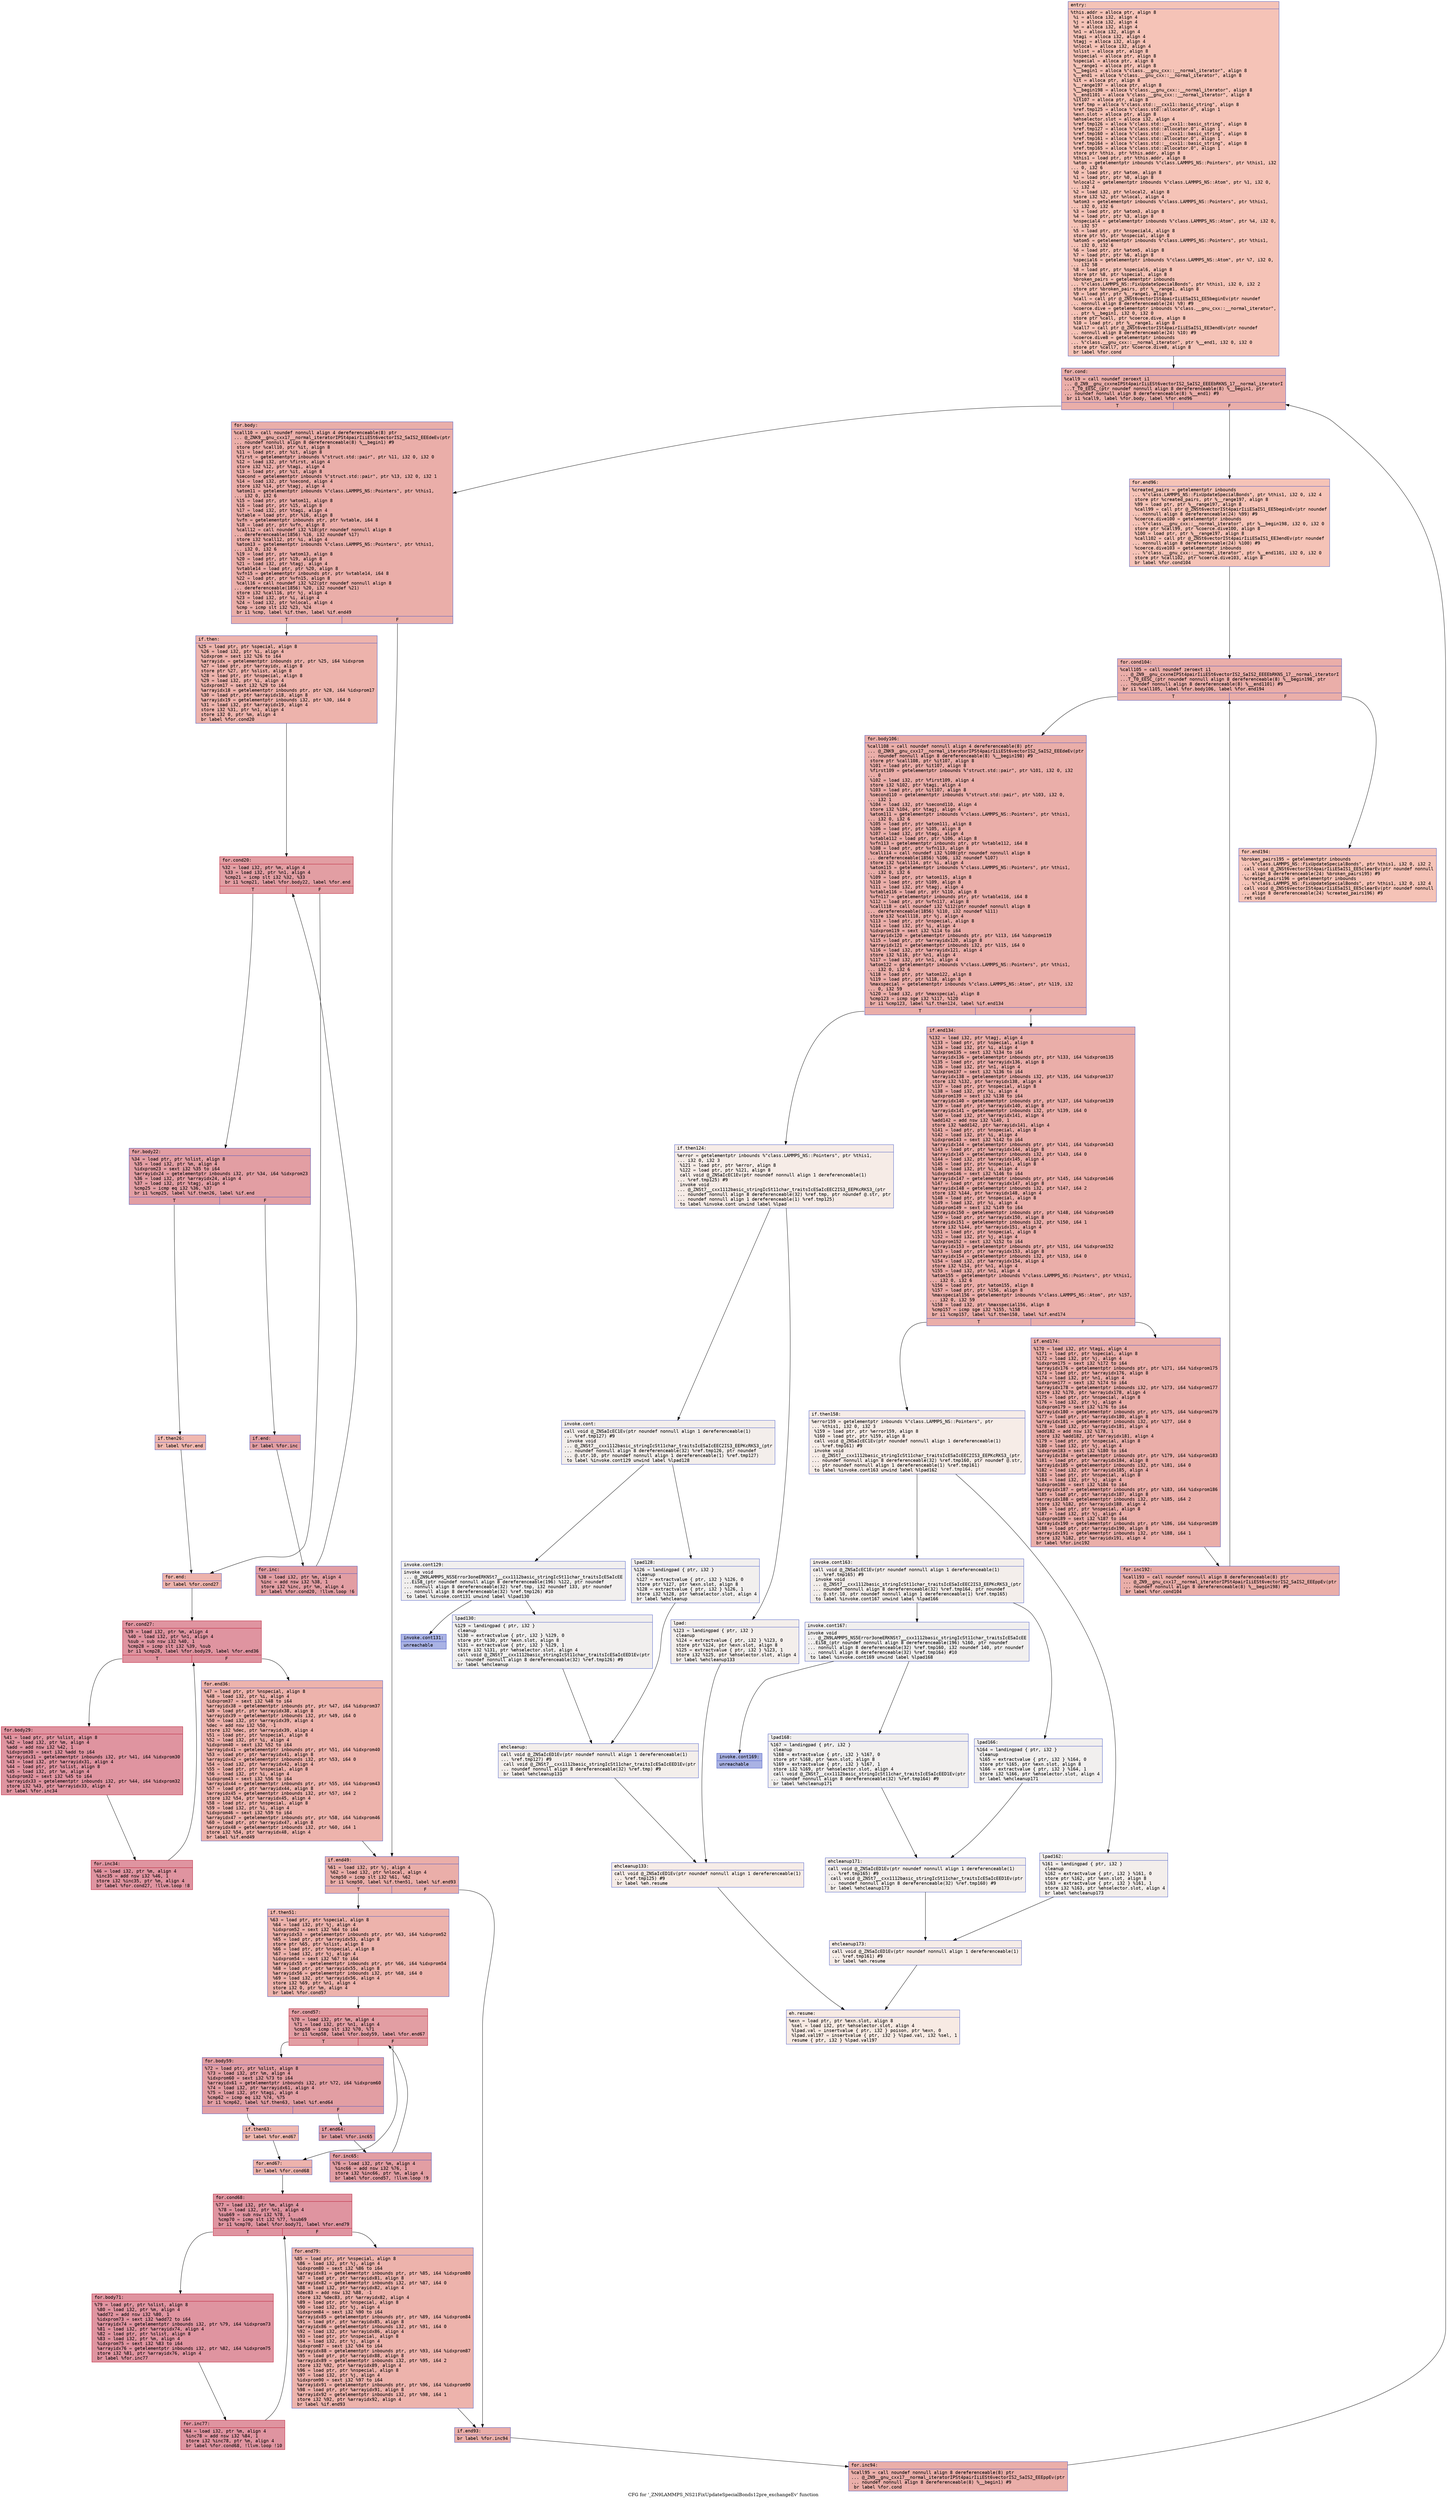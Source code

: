 digraph "CFG for '_ZN9LAMMPS_NS21FixUpdateSpecialBonds12pre_exchangeEv' function" {
	label="CFG for '_ZN9LAMMPS_NS21FixUpdateSpecialBonds12pre_exchangeEv' function";

	Node0x55c954ea6db0 [shape=record,color="#3d50c3ff", style=filled, fillcolor="#e8765c70" fontname="Courier",label="{entry:\l|  %this.addr = alloca ptr, align 8\l  %i = alloca i32, align 4\l  %j = alloca i32, align 4\l  %m = alloca i32, align 4\l  %n1 = alloca i32, align 4\l  %tagi = alloca i32, align 4\l  %tagj = alloca i32, align 4\l  %nlocal = alloca i32, align 4\l  %slist = alloca ptr, align 8\l  %nspecial = alloca ptr, align 8\l  %special = alloca ptr, align 8\l  %__range1 = alloca ptr, align 8\l  %__begin1 = alloca %\"class.__gnu_cxx::__normal_iterator\", align 8\l  %__end1 = alloca %\"class.__gnu_cxx::__normal_iterator\", align 8\l  %it = alloca ptr, align 8\l  %__range197 = alloca ptr, align 8\l  %__begin198 = alloca %\"class.__gnu_cxx::__normal_iterator\", align 8\l  %__end1101 = alloca %\"class.__gnu_cxx::__normal_iterator\", align 8\l  %it107 = alloca ptr, align 8\l  %ref.tmp = alloca %\"class.std::__cxx11::basic_string\", align 8\l  %ref.tmp125 = alloca %\"class.std::allocator.0\", align 1\l  %exn.slot = alloca ptr, align 8\l  %ehselector.slot = alloca i32, align 4\l  %ref.tmp126 = alloca %\"class.std::__cxx11::basic_string\", align 8\l  %ref.tmp127 = alloca %\"class.std::allocator.0\", align 1\l  %ref.tmp160 = alloca %\"class.std::__cxx11::basic_string\", align 8\l  %ref.tmp161 = alloca %\"class.std::allocator.0\", align 1\l  %ref.tmp164 = alloca %\"class.std::__cxx11::basic_string\", align 8\l  %ref.tmp165 = alloca %\"class.std::allocator.0\", align 1\l  store ptr %this, ptr %this.addr, align 8\l  %this1 = load ptr, ptr %this.addr, align 8\l  %atom = getelementptr inbounds %\"class.LAMMPS_NS::Pointers\", ptr %this1, i32\l... 0, i32 6\l  %0 = load ptr, ptr %atom, align 8\l  %1 = load ptr, ptr %0, align 8\l  %nlocal2 = getelementptr inbounds %\"class.LAMMPS_NS::Atom\", ptr %1, i32 0,\l... i32 4\l  %2 = load i32, ptr %nlocal2, align 8\l  store i32 %2, ptr %nlocal, align 4\l  %atom3 = getelementptr inbounds %\"class.LAMMPS_NS::Pointers\", ptr %this1,\l... i32 0, i32 6\l  %3 = load ptr, ptr %atom3, align 8\l  %4 = load ptr, ptr %3, align 8\l  %nspecial4 = getelementptr inbounds %\"class.LAMMPS_NS::Atom\", ptr %4, i32 0,\l... i32 57\l  %5 = load ptr, ptr %nspecial4, align 8\l  store ptr %5, ptr %nspecial, align 8\l  %atom5 = getelementptr inbounds %\"class.LAMMPS_NS::Pointers\", ptr %this1,\l... i32 0, i32 6\l  %6 = load ptr, ptr %atom5, align 8\l  %7 = load ptr, ptr %6, align 8\l  %special6 = getelementptr inbounds %\"class.LAMMPS_NS::Atom\", ptr %7, i32 0,\l... i32 58\l  %8 = load ptr, ptr %special6, align 8\l  store ptr %8, ptr %special, align 8\l  %broken_pairs = getelementptr inbounds\l... %\"class.LAMMPS_NS::FixUpdateSpecialBonds\", ptr %this1, i32 0, i32 2\l  store ptr %broken_pairs, ptr %__range1, align 8\l  %9 = load ptr, ptr %__range1, align 8\l  %call = call ptr @_ZNSt6vectorISt4pairIiiESaIS1_EE5beginEv(ptr noundef\l... nonnull align 8 dereferenceable(24) %9) #9\l  %coerce.dive = getelementptr inbounds %\"class.__gnu_cxx::__normal_iterator\",\l... ptr %__begin1, i32 0, i32 0\l  store ptr %call, ptr %coerce.dive, align 8\l  %10 = load ptr, ptr %__range1, align 8\l  %call7 = call ptr @_ZNSt6vectorISt4pairIiiESaIS1_EE3endEv(ptr noundef\l... nonnull align 8 dereferenceable(24) %10) #9\l  %coerce.dive8 = getelementptr inbounds\l... %\"class.__gnu_cxx::__normal_iterator\", ptr %__end1, i32 0, i32 0\l  store ptr %call7, ptr %coerce.dive8, align 8\l  br label %for.cond\l}"];
	Node0x55c954ea6db0 -> Node0x55c954ebfae0[tooltip="entry -> for.cond\nProbability 100.00%" ];
	Node0x55c954ebfae0 [shape=record,color="#3d50c3ff", style=filled, fillcolor="#d0473d70" fontname="Courier",label="{for.cond:\l|  %call9 = call noundef zeroext i1\l... @_ZN9__gnu_cxxneIPSt4pairIiiESt6vectorIS2_SaIS2_EEEEbRKNS_17__normal_iteratorI\l...T_T0_EESC_(ptr noundef nonnull align 8 dereferenceable(8) %__begin1, ptr\l... noundef nonnull align 8 dereferenceable(8) %__end1) #9\l  br i1 %call9, label %for.body, label %for.end96\l|{<s0>T|<s1>F}}"];
	Node0x55c954ebfae0:s0 -> Node0x55c954ebfdc0[tooltip="for.cond -> for.body\nProbability 96.88%" ];
	Node0x55c954ebfae0:s1 -> Node0x55c954ebfe40[tooltip="for.cond -> for.end96\nProbability 3.12%" ];
	Node0x55c954ebfdc0 [shape=record,color="#3d50c3ff", style=filled, fillcolor="#d0473d70" fontname="Courier",label="{for.body:\l|  %call10 = call noundef nonnull align 4 dereferenceable(8) ptr\l... @_ZNK9__gnu_cxx17__normal_iteratorIPSt4pairIiiESt6vectorIS2_SaIS2_EEEdeEv(ptr\l... noundef nonnull align 8 dereferenceable(8) %__begin1) #9\l  store ptr %call10, ptr %it, align 8\l  %11 = load ptr, ptr %it, align 8\l  %first = getelementptr inbounds %\"struct.std::pair\", ptr %11, i32 0, i32 0\l  %12 = load i32, ptr %first, align 4\l  store i32 %12, ptr %tagi, align 4\l  %13 = load ptr, ptr %it, align 8\l  %second = getelementptr inbounds %\"struct.std::pair\", ptr %13, i32 0, i32 1\l  %14 = load i32, ptr %second, align 4\l  store i32 %14, ptr %tagj, align 4\l  %atom11 = getelementptr inbounds %\"class.LAMMPS_NS::Pointers\", ptr %this1,\l... i32 0, i32 6\l  %15 = load ptr, ptr %atom11, align 8\l  %16 = load ptr, ptr %15, align 8\l  %17 = load i32, ptr %tagi, align 4\l  %vtable = load ptr, ptr %16, align 8\l  %vfn = getelementptr inbounds ptr, ptr %vtable, i64 8\l  %18 = load ptr, ptr %vfn, align 8\l  %call12 = call noundef i32 %18(ptr noundef nonnull align 8\l... dereferenceable(1856) %16, i32 noundef %17)\l  store i32 %call12, ptr %i, align 4\l  %atom13 = getelementptr inbounds %\"class.LAMMPS_NS::Pointers\", ptr %this1,\l... i32 0, i32 6\l  %19 = load ptr, ptr %atom13, align 8\l  %20 = load ptr, ptr %19, align 8\l  %21 = load i32, ptr %tagj, align 4\l  %vtable14 = load ptr, ptr %20, align 8\l  %vfn15 = getelementptr inbounds ptr, ptr %vtable14, i64 8\l  %22 = load ptr, ptr %vfn15, align 8\l  %call16 = call noundef i32 %22(ptr noundef nonnull align 8\l... dereferenceable(1856) %20, i32 noundef %21)\l  store i32 %call16, ptr %j, align 4\l  %23 = load i32, ptr %i, align 4\l  %24 = load i32, ptr %nlocal, align 4\l  %cmp = icmp slt i32 %23, %24\l  br i1 %cmp, label %if.then, label %if.end49\l|{<s0>T|<s1>F}}"];
	Node0x55c954ebfdc0:s0 -> Node0x55c954ec1c20[tooltip="for.body -> if.then\nProbability 50.00%" ];
	Node0x55c954ebfdc0:s1 -> Node0x55c954ec1cf0[tooltip="for.body -> if.end49\nProbability 50.00%" ];
	Node0x55c954ec1c20 [shape=record,color="#3d50c3ff", style=filled, fillcolor="#d6524470" fontname="Courier",label="{if.then:\l|  %25 = load ptr, ptr %special, align 8\l  %26 = load i32, ptr %i, align 4\l  %idxprom = sext i32 %26 to i64\l  %arrayidx = getelementptr inbounds ptr, ptr %25, i64 %idxprom\l  %27 = load ptr, ptr %arrayidx, align 8\l  store ptr %27, ptr %slist, align 8\l  %28 = load ptr, ptr %nspecial, align 8\l  %29 = load i32, ptr %i, align 4\l  %idxprom17 = sext i32 %29 to i64\l  %arrayidx18 = getelementptr inbounds ptr, ptr %28, i64 %idxprom17\l  %30 = load ptr, ptr %arrayidx18, align 8\l  %arrayidx19 = getelementptr inbounds i32, ptr %30, i64 0\l  %31 = load i32, ptr %arrayidx19, align 4\l  store i32 %31, ptr %n1, align 4\l  store i32 0, ptr %m, align 4\l  br label %for.cond20\l}"];
	Node0x55c954ec1c20 -> Node0x55c954ec2780[tooltip="if.then -> for.cond20\nProbability 100.00%" ];
	Node0x55c954ec2780 [shape=record,color="#b70d28ff", style=filled, fillcolor="#be242e70" fontname="Courier",label="{for.cond20:\l|  %32 = load i32, ptr %m, align 4\l  %33 = load i32, ptr %n1, align 4\l  %cmp21 = icmp slt i32 %32, %33\l  br i1 %cmp21, label %for.body22, label %for.end\l|{<s0>T|<s1>F}}"];
	Node0x55c954ec2780:s0 -> Node0x55c954ec2a20[tooltip="for.cond20 -> for.body22\nProbability 96.88%" ];
	Node0x55c954ec2780:s1 -> Node0x55c954ec2aa0[tooltip="for.cond20 -> for.end\nProbability 3.12%" ];
	Node0x55c954ec2a20 [shape=record,color="#3d50c3ff", style=filled, fillcolor="#be242e70" fontname="Courier",label="{for.body22:\l|  %34 = load ptr, ptr %slist, align 8\l  %35 = load i32, ptr %m, align 4\l  %idxprom23 = sext i32 %35 to i64\l  %arrayidx24 = getelementptr inbounds i32, ptr %34, i64 %idxprom23\l  %36 = load i32, ptr %arrayidx24, align 4\l  %37 = load i32, ptr %tagj, align 4\l  %cmp25 = icmp eq i32 %36, %37\l  br i1 %cmp25, label %if.then26, label %if.end\l|{<s0>T|<s1>F}}"];
	Node0x55c954ec2a20:s0 -> Node0x55c954eab900[tooltip="for.body22 -> if.then26\nProbability 3.12%" ];
	Node0x55c954ec2a20:s1 -> Node0x55c954eab980[tooltip="for.body22 -> if.end\nProbability 96.88%" ];
	Node0x55c954eab900 [shape=record,color="#3d50c3ff", style=filled, fillcolor="#dc5d4a70" fontname="Courier",label="{if.then26:\l|  br label %for.end\l}"];
	Node0x55c954eab900 -> Node0x55c954ec2aa0[tooltip="if.then26 -> for.end\nProbability 100.00%" ];
	Node0x55c954eab980 [shape=record,color="#3d50c3ff", style=filled, fillcolor="#be242e70" fontname="Courier",label="{if.end:\l|  br label %for.inc\l}"];
	Node0x55c954eab980 -> Node0x55c954eabb70[tooltip="if.end -> for.inc\nProbability 100.00%" ];
	Node0x55c954eabb70 [shape=record,color="#3d50c3ff", style=filled, fillcolor="#be242e70" fontname="Courier",label="{for.inc:\l|  %38 = load i32, ptr %m, align 4\l  %inc = add nsw i32 %38, 1\l  store i32 %inc, ptr %m, align 4\l  br label %for.cond20, !llvm.loop !6\l}"];
	Node0x55c954eabb70 -> Node0x55c954ec2780[tooltip="for.inc -> for.cond20\nProbability 100.00%" ];
	Node0x55c954ec2aa0 [shape=record,color="#3d50c3ff", style=filled, fillcolor="#d6524470" fontname="Courier",label="{for.end:\l|  br label %for.cond27\l}"];
	Node0x55c954ec2aa0 -> Node0x55c954eac970[tooltip="for.end -> for.cond27\nProbability 100.00%" ];
	Node0x55c954eac970 [shape=record,color="#b70d28ff", style=filled, fillcolor="#b70d2870" fontname="Courier",label="{for.cond27:\l|  %39 = load i32, ptr %m, align 4\l  %40 = load i32, ptr %n1, align 4\l  %sub = sub nsw i32 %40, 1\l  %cmp28 = icmp slt i32 %39, %sub\l  br i1 %cmp28, label %for.body29, label %for.end36\l|{<s0>T|<s1>F}}"];
	Node0x55c954eac970:s0 -> Node0x55c954eaccc0[tooltip="for.cond27 -> for.body29\nProbability 96.88%" ];
	Node0x55c954eac970:s1 -> Node0x55c954eacd40[tooltip="for.cond27 -> for.end36\nProbability 3.12%" ];
	Node0x55c954eaccc0 [shape=record,color="#b70d28ff", style=filled, fillcolor="#b70d2870" fontname="Courier",label="{for.body29:\l|  %41 = load ptr, ptr %slist, align 8\l  %42 = load i32, ptr %m, align 4\l  %add = add nsw i32 %42, 1\l  %idxprom30 = sext i32 %add to i64\l  %arrayidx31 = getelementptr inbounds i32, ptr %41, i64 %idxprom30\l  %43 = load i32, ptr %arrayidx31, align 4\l  %44 = load ptr, ptr %slist, align 8\l  %45 = load i32, ptr %m, align 4\l  %idxprom32 = sext i32 %45 to i64\l  %arrayidx33 = getelementptr inbounds i32, ptr %44, i64 %idxprom32\l  store i32 %43, ptr %arrayidx33, align 4\l  br label %for.inc34\l}"];
	Node0x55c954eaccc0 -> Node0x55c954ead520[tooltip="for.body29 -> for.inc34\nProbability 100.00%" ];
	Node0x55c954ead520 [shape=record,color="#b70d28ff", style=filled, fillcolor="#b70d2870" fontname="Courier",label="{for.inc34:\l|  %46 = load i32, ptr %m, align 4\l  %inc35 = add nsw i32 %46, 1\l  store i32 %inc35, ptr %m, align 4\l  br label %for.cond27, !llvm.loop !8\l}"];
	Node0x55c954ead520 -> Node0x55c954eac970[tooltip="for.inc34 -> for.cond27\nProbability 100.00%" ];
	Node0x55c954eacd40 [shape=record,color="#3d50c3ff", style=filled, fillcolor="#d6524470" fontname="Courier",label="{for.end36:\l|  %47 = load ptr, ptr %nspecial, align 8\l  %48 = load i32, ptr %i, align 4\l  %idxprom37 = sext i32 %48 to i64\l  %arrayidx38 = getelementptr inbounds ptr, ptr %47, i64 %idxprom37\l  %49 = load ptr, ptr %arrayidx38, align 8\l  %arrayidx39 = getelementptr inbounds i32, ptr %49, i64 0\l  %50 = load i32, ptr %arrayidx39, align 4\l  %dec = add nsw i32 %50, -1\l  store i32 %dec, ptr %arrayidx39, align 4\l  %51 = load ptr, ptr %nspecial, align 8\l  %52 = load i32, ptr %i, align 4\l  %idxprom40 = sext i32 %52 to i64\l  %arrayidx41 = getelementptr inbounds ptr, ptr %51, i64 %idxprom40\l  %53 = load ptr, ptr %arrayidx41, align 8\l  %arrayidx42 = getelementptr inbounds i32, ptr %53, i64 0\l  %54 = load i32, ptr %arrayidx42, align 4\l  %55 = load ptr, ptr %nspecial, align 8\l  %56 = load i32, ptr %i, align 4\l  %idxprom43 = sext i32 %56 to i64\l  %arrayidx44 = getelementptr inbounds ptr, ptr %55, i64 %idxprom43\l  %57 = load ptr, ptr %arrayidx44, align 8\l  %arrayidx45 = getelementptr inbounds i32, ptr %57, i64 2\l  store i32 %54, ptr %arrayidx45, align 4\l  %58 = load ptr, ptr %nspecial, align 8\l  %59 = load i32, ptr %i, align 4\l  %idxprom46 = sext i32 %59 to i64\l  %arrayidx47 = getelementptr inbounds ptr, ptr %58, i64 %idxprom46\l  %60 = load ptr, ptr %arrayidx47, align 8\l  %arrayidx48 = getelementptr inbounds i32, ptr %60, i64 1\l  store i32 %54, ptr %arrayidx48, align 4\l  br label %if.end49\l}"];
	Node0x55c954eacd40 -> Node0x55c954ec1cf0[tooltip="for.end36 -> if.end49\nProbability 100.00%" ];
	Node0x55c954ec1cf0 [shape=record,color="#3d50c3ff", style=filled, fillcolor="#d0473d70" fontname="Courier",label="{if.end49:\l|  %61 = load i32, ptr %j, align 4\l  %62 = load i32, ptr %nlocal, align 4\l  %cmp50 = icmp slt i32 %61, %62\l  br i1 %cmp50, label %if.then51, label %if.end93\l|{<s0>T|<s1>F}}"];
	Node0x55c954ec1cf0:s0 -> Node0x55c954ec93f0[tooltip="if.end49 -> if.then51\nProbability 50.00%" ];
	Node0x55c954ec1cf0:s1 -> Node0x55c954ec9470[tooltip="if.end49 -> if.end93\nProbability 50.00%" ];
	Node0x55c954ec93f0 [shape=record,color="#3d50c3ff", style=filled, fillcolor="#d6524470" fontname="Courier",label="{if.then51:\l|  %63 = load ptr, ptr %special, align 8\l  %64 = load i32, ptr %j, align 4\l  %idxprom52 = sext i32 %64 to i64\l  %arrayidx53 = getelementptr inbounds ptr, ptr %63, i64 %idxprom52\l  %65 = load ptr, ptr %arrayidx53, align 8\l  store ptr %65, ptr %slist, align 8\l  %66 = load ptr, ptr %nspecial, align 8\l  %67 = load i32, ptr %j, align 4\l  %idxprom54 = sext i32 %67 to i64\l  %arrayidx55 = getelementptr inbounds ptr, ptr %66, i64 %idxprom54\l  %68 = load ptr, ptr %arrayidx55, align 8\l  %arrayidx56 = getelementptr inbounds i32, ptr %68, i64 0\l  %69 = load i32, ptr %arrayidx56, align 4\l  store i32 %69, ptr %n1, align 4\l  store i32 0, ptr %m, align 4\l  br label %for.cond57\l}"];
	Node0x55c954ec93f0 -> Node0x55c954ec9eb0[tooltip="if.then51 -> for.cond57\nProbability 100.00%" ];
	Node0x55c954ec9eb0 [shape=record,color="#b70d28ff", style=filled, fillcolor="#be242e70" fontname="Courier",label="{for.cond57:\l|  %70 = load i32, ptr %m, align 4\l  %71 = load i32, ptr %n1, align 4\l  %cmp58 = icmp slt i32 %70, %71\l  br i1 %cmp58, label %for.body59, label %for.end67\l|{<s0>T|<s1>F}}"];
	Node0x55c954ec9eb0:s0 -> Node0x55c954eca130[tooltip="for.cond57 -> for.body59\nProbability 96.88%" ];
	Node0x55c954ec9eb0:s1 -> Node0x55c954eca1b0[tooltip="for.cond57 -> for.end67\nProbability 3.12%" ];
	Node0x55c954eca130 [shape=record,color="#3d50c3ff", style=filled, fillcolor="#be242e70" fontname="Courier",label="{for.body59:\l|  %72 = load ptr, ptr %slist, align 8\l  %73 = load i32, ptr %m, align 4\l  %idxprom60 = sext i32 %73 to i64\l  %arrayidx61 = getelementptr inbounds i32, ptr %72, i64 %idxprom60\l  %74 = load i32, ptr %arrayidx61, align 4\l  %75 = load i32, ptr %tagi, align 4\l  %cmp62 = icmp eq i32 %74, %75\l  br i1 %cmp62, label %if.then63, label %if.end64\l|{<s0>T|<s1>F}}"];
	Node0x55c954eca130:s0 -> Node0x55c954eca700[tooltip="for.body59 -> if.then63\nProbability 3.12%" ];
	Node0x55c954eca130:s1 -> Node0x55c954eca780[tooltip="for.body59 -> if.end64\nProbability 96.88%" ];
	Node0x55c954eca700 [shape=record,color="#3d50c3ff", style=filled, fillcolor="#dc5d4a70" fontname="Courier",label="{if.then63:\l|  br label %for.end67\l}"];
	Node0x55c954eca700 -> Node0x55c954eca1b0[tooltip="if.then63 -> for.end67\nProbability 100.00%" ];
	Node0x55c954eca780 [shape=record,color="#3d50c3ff", style=filled, fillcolor="#be242e70" fontname="Courier",label="{if.end64:\l|  br label %for.inc65\l}"];
	Node0x55c954eca780 -> Node0x55c954eca920[tooltip="if.end64 -> for.inc65\nProbability 100.00%" ];
	Node0x55c954eca920 [shape=record,color="#3d50c3ff", style=filled, fillcolor="#be242e70" fontname="Courier",label="{for.inc65:\l|  %76 = load i32, ptr %m, align 4\l  %inc66 = add nsw i32 %76, 1\l  store i32 %inc66, ptr %m, align 4\l  br label %for.cond57, !llvm.loop !9\l}"];
	Node0x55c954eca920 -> Node0x55c954ec9eb0[tooltip="for.inc65 -> for.cond57\nProbability 100.00%" ];
	Node0x55c954eca1b0 [shape=record,color="#3d50c3ff", style=filled, fillcolor="#d6524470" fontname="Courier",label="{for.end67:\l|  br label %for.cond68\l}"];
	Node0x55c954eca1b0 -> Node0x55c954ecada0[tooltip="for.end67 -> for.cond68\nProbability 100.00%" ];
	Node0x55c954ecada0 [shape=record,color="#b70d28ff", style=filled, fillcolor="#b70d2870" fontname="Courier",label="{for.cond68:\l|  %77 = load i32, ptr %m, align 4\l  %78 = load i32, ptr %n1, align 4\l  %sub69 = sub nsw i32 %78, 1\l  %cmp70 = icmp slt i32 %77, %sub69\l  br i1 %cmp70, label %for.body71, label %for.end79\l|{<s0>T|<s1>F}}"];
	Node0x55c954ecada0:s0 -> Node0x55c954ecb0f0[tooltip="for.cond68 -> for.body71\nProbability 96.88%" ];
	Node0x55c954ecada0:s1 -> Node0x55c954ecb170[tooltip="for.cond68 -> for.end79\nProbability 3.12%" ];
	Node0x55c954ecb0f0 [shape=record,color="#b70d28ff", style=filled, fillcolor="#b70d2870" fontname="Courier",label="{for.body71:\l|  %79 = load ptr, ptr %slist, align 8\l  %80 = load i32, ptr %m, align 4\l  %add72 = add nsw i32 %80, 1\l  %idxprom73 = sext i32 %add72 to i64\l  %arrayidx74 = getelementptr inbounds i32, ptr %79, i64 %idxprom73\l  %81 = load i32, ptr %arrayidx74, align 4\l  %82 = load ptr, ptr %slist, align 8\l  %83 = load i32, ptr %m, align 4\l  %idxprom75 = sext i32 %83 to i64\l  %arrayidx76 = getelementptr inbounds i32, ptr %82, i64 %idxprom75\l  store i32 %81, ptr %arrayidx76, align 4\l  br label %for.inc77\l}"];
	Node0x55c954ecb0f0 -> Node0x55c954ecb950[tooltip="for.body71 -> for.inc77\nProbability 100.00%" ];
	Node0x55c954ecb950 [shape=record,color="#b70d28ff", style=filled, fillcolor="#b70d2870" fontname="Courier",label="{for.inc77:\l|  %84 = load i32, ptr %m, align 4\l  %inc78 = add nsw i32 %84, 1\l  store i32 %inc78, ptr %m, align 4\l  br label %for.cond68, !llvm.loop !10\l}"];
	Node0x55c954ecb950 -> Node0x55c954ecada0[tooltip="for.inc77 -> for.cond68\nProbability 100.00%" ];
	Node0x55c954ecb170 [shape=record,color="#3d50c3ff", style=filled, fillcolor="#d6524470" fontname="Courier",label="{for.end79:\l|  %85 = load ptr, ptr %nspecial, align 8\l  %86 = load i32, ptr %j, align 4\l  %idxprom80 = sext i32 %86 to i64\l  %arrayidx81 = getelementptr inbounds ptr, ptr %85, i64 %idxprom80\l  %87 = load ptr, ptr %arrayidx81, align 8\l  %arrayidx82 = getelementptr inbounds i32, ptr %87, i64 0\l  %88 = load i32, ptr %arrayidx82, align 4\l  %dec83 = add nsw i32 %88, -1\l  store i32 %dec83, ptr %arrayidx82, align 4\l  %89 = load ptr, ptr %nspecial, align 8\l  %90 = load i32, ptr %j, align 4\l  %idxprom84 = sext i32 %90 to i64\l  %arrayidx85 = getelementptr inbounds ptr, ptr %89, i64 %idxprom84\l  %91 = load ptr, ptr %arrayidx85, align 8\l  %arrayidx86 = getelementptr inbounds i32, ptr %91, i64 0\l  %92 = load i32, ptr %arrayidx86, align 4\l  %93 = load ptr, ptr %nspecial, align 8\l  %94 = load i32, ptr %j, align 4\l  %idxprom87 = sext i32 %94 to i64\l  %arrayidx88 = getelementptr inbounds ptr, ptr %93, i64 %idxprom87\l  %95 = load ptr, ptr %arrayidx88, align 8\l  %arrayidx89 = getelementptr inbounds i32, ptr %95, i64 2\l  store i32 %92, ptr %arrayidx89, align 4\l  %96 = load ptr, ptr %nspecial, align 8\l  %97 = load i32, ptr %j, align 4\l  %idxprom90 = sext i32 %97 to i64\l  %arrayidx91 = getelementptr inbounds ptr, ptr %96, i64 %idxprom90\l  %98 = load ptr, ptr %arrayidx91, align 8\l  %arrayidx92 = getelementptr inbounds i32, ptr %98, i64 1\l  store i32 %92, ptr %arrayidx92, align 4\l  br label %if.end93\l}"];
	Node0x55c954ecb170 -> Node0x55c954ec9470[tooltip="for.end79 -> if.end93\nProbability 100.00%" ];
	Node0x55c954ec9470 [shape=record,color="#3d50c3ff", style=filled, fillcolor="#d0473d70" fontname="Courier",label="{if.end93:\l|  br label %for.inc94\l}"];
	Node0x55c954ec9470 -> Node0x55c954ec77a0[tooltip="if.end93 -> for.inc94\nProbability 100.00%" ];
	Node0x55c954ec77a0 [shape=record,color="#3d50c3ff", style=filled, fillcolor="#d0473d70" fontname="Courier",label="{for.inc94:\l|  %call95 = call noundef nonnull align 8 dereferenceable(8) ptr\l... @_ZN9__gnu_cxx17__normal_iteratorIPSt4pairIiiESt6vectorIS2_SaIS2_EEEppEv(ptr\l... noundef nonnull align 8 dereferenceable(8) %__begin1) #9\l  br label %for.cond\l}"];
	Node0x55c954ec77a0 -> Node0x55c954ebfae0[tooltip="for.inc94 -> for.cond\nProbability 100.00%" ];
	Node0x55c954ebfe40 [shape=record,color="#3d50c3ff", style=filled, fillcolor="#e8765c70" fontname="Courier",label="{for.end96:\l|  %created_pairs = getelementptr inbounds\l... %\"class.LAMMPS_NS::FixUpdateSpecialBonds\", ptr %this1, i32 0, i32 4\l  store ptr %created_pairs, ptr %__range197, align 8\l  %99 = load ptr, ptr %__range197, align 8\l  %call99 = call ptr @_ZNSt6vectorISt4pairIiiESaIS1_EE5beginEv(ptr noundef\l... nonnull align 8 dereferenceable(24) %99) #9\l  %coerce.dive100 = getelementptr inbounds\l... %\"class.__gnu_cxx::__normal_iterator\", ptr %__begin198, i32 0, i32 0\l  store ptr %call99, ptr %coerce.dive100, align 8\l  %100 = load ptr, ptr %__range197, align 8\l  %call102 = call ptr @_ZNSt6vectorISt4pairIiiESaIS1_EE3endEv(ptr noundef\l... nonnull align 8 dereferenceable(24) %100) #9\l  %coerce.dive103 = getelementptr inbounds\l... %\"class.__gnu_cxx::__normal_iterator\", ptr %__end1101, i32 0, i32 0\l  store ptr %call102, ptr %coerce.dive103, align 8\l  br label %for.cond104\l}"];
	Node0x55c954ebfe40 -> Node0x55c954ece4f0[tooltip="for.end96 -> for.cond104\nProbability 100.00%" ];
	Node0x55c954ece4f0 [shape=record,color="#3d50c3ff", style=filled, fillcolor="#d0473d70" fontname="Courier",label="{for.cond104:\l|  %call105 = call noundef zeroext i1\l... @_ZN9__gnu_cxxneIPSt4pairIiiESt6vectorIS2_SaIS2_EEEEbRKNS_17__normal_iteratorI\l...T_T0_EESC_(ptr noundef nonnull align 8 dereferenceable(8) %__begin198, ptr\l... noundef nonnull align 8 dereferenceable(8) %__end1101) #9\l  br i1 %call105, label %for.body106, label %for.end194\l|{<s0>T|<s1>F}}"];
	Node0x55c954ece4f0:s0 -> Node0x55c954ece790[tooltip="for.cond104 -> for.body106\nProbability 96.88%" ];
	Node0x55c954ece4f0:s1 -> Node0x55c954ece810[tooltip="for.cond104 -> for.end194\nProbability 3.12%" ];
	Node0x55c954ece790 [shape=record,color="#3d50c3ff", style=filled, fillcolor="#d0473d70" fontname="Courier",label="{for.body106:\l|  %call108 = call noundef nonnull align 4 dereferenceable(8) ptr\l... @_ZNK9__gnu_cxx17__normal_iteratorIPSt4pairIiiESt6vectorIS2_SaIS2_EEEdeEv(ptr\l... noundef nonnull align 8 dereferenceable(8) %__begin198) #9\l  store ptr %call108, ptr %it107, align 8\l  %101 = load ptr, ptr %it107, align 8\l  %first109 = getelementptr inbounds %\"struct.std::pair\", ptr %101, i32 0, i32\l... 0\l  %102 = load i32, ptr %first109, align 4\l  store i32 %102, ptr %tagi, align 4\l  %103 = load ptr, ptr %it107, align 8\l  %second110 = getelementptr inbounds %\"struct.std::pair\", ptr %103, i32 0,\l... i32 1\l  %104 = load i32, ptr %second110, align 4\l  store i32 %104, ptr %tagj, align 4\l  %atom111 = getelementptr inbounds %\"class.LAMMPS_NS::Pointers\", ptr %this1,\l... i32 0, i32 6\l  %105 = load ptr, ptr %atom111, align 8\l  %106 = load ptr, ptr %105, align 8\l  %107 = load i32, ptr %tagi, align 4\l  %vtable112 = load ptr, ptr %106, align 8\l  %vfn113 = getelementptr inbounds ptr, ptr %vtable112, i64 8\l  %108 = load ptr, ptr %vfn113, align 8\l  %call114 = call noundef i32 %108(ptr noundef nonnull align 8\l... dereferenceable(1856) %106, i32 noundef %107)\l  store i32 %call114, ptr %i, align 4\l  %atom115 = getelementptr inbounds %\"class.LAMMPS_NS::Pointers\", ptr %this1,\l... i32 0, i32 6\l  %109 = load ptr, ptr %atom115, align 8\l  %110 = load ptr, ptr %109, align 8\l  %111 = load i32, ptr %tagj, align 4\l  %vtable116 = load ptr, ptr %110, align 8\l  %vfn117 = getelementptr inbounds ptr, ptr %vtable116, i64 8\l  %112 = load ptr, ptr %vfn117, align 8\l  %call118 = call noundef i32 %112(ptr noundef nonnull align 8\l... dereferenceable(1856) %110, i32 noundef %111)\l  store i32 %call118, ptr %j, align 4\l  %113 = load ptr, ptr %nspecial, align 8\l  %114 = load i32, ptr %i, align 4\l  %idxprom119 = sext i32 %114 to i64\l  %arrayidx120 = getelementptr inbounds ptr, ptr %113, i64 %idxprom119\l  %115 = load ptr, ptr %arrayidx120, align 8\l  %arrayidx121 = getelementptr inbounds i32, ptr %115, i64 0\l  %116 = load i32, ptr %arrayidx121, align 4\l  store i32 %116, ptr %n1, align 4\l  %117 = load i32, ptr %n1, align 4\l  %atom122 = getelementptr inbounds %\"class.LAMMPS_NS::Pointers\", ptr %this1,\l... i32 0, i32 6\l  %118 = load ptr, ptr %atom122, align 8\l  %119 = load ptr, ptr %118, align 8\l  %maxspecial = getelementptr inbounds %\"class.LAMMPS_NS::Atom\", ptr %119, i32\l... 0, i32 59\l  %120 = load i32, ptr %maxspecial, align 8\l  %cmp123 = icmp sge i32 %117, %120\l  br i1 %cmp123, label %if.then124, label %if.end134\l|{<s0>T|<s1>F}}"];
	Node0x55c954ece790:s0 -> Node0x55c954ed0540[tooltip="for.body106 -> if.then124\nProbability 0.00%" ];
	Node0x55c954ece790:s1 -> Node0x55c954ed05c0[tooltip="for.body106 -> if.end134\nProbability 100.00%" ];
	Node0x55c954ed0540 [shape=record,color="#3d50c3ff", style=filled, fillcolor="#ead5c970" fontname="Courier",label="{if.then124:\l|  %error = getelementptr inbounds %\"class.LAMMPS_NS::Pointers\", ptr %this1,\l... i32 0, i32 3\l  %121 = load ptr, ptr %error, align 8\l  %122 = load ptr, ptr %121, align 8\l  call void @_ZNSaIcEC1Ev(ptr noundef nonnull align 1 dereferenceable(1)\l... %ref.tmp125) #9\l  invoke void\l... @_ZNSt7__cxx1112basic_stringIcSt11char_traitsIcESaIcEEC2IS3_EEPKcRKS3_(ptr\l... noundef nonnull align 8 dereferenceable(32) %ref.tmp, ptr noundef @.str, ptr\l... noundef nonnull align 1 dereferenceable(1) %ref.tmp125)\l          to label %invoke.cont unwind label %lpad\l}"];
	Node0x55c954ed0540 -> Node0x55c954ed0a50[tooltip="if.then124 -> invoke.cont\nProbability 50.00%" ];
	Node0x55c954ed0540 -> Node0x55c954ed0ad0[tooltip="if.then124 -> lpad\nProbability 50.00%" ];
	Node0x55c954ed0a50 [shape=record,color="#3d50c3ff", style=filled, fillcolor="#e5d8d170" fontname="Courier",label="{invoke.cont:\l|  call void @_ZNSaIcEC1Ev(ptr noundef nonnull align 1 dereferenceable(1)\l... %ref.tmp127) #9\l  invoke void\l... @_ZNSt7__cxx1112basic_stringIcSt11char_traitsIcESaIcEEC2IS3_EEPKcRKS3_(ptr\l... noundef nonnull align 8 dereferenceable(32) %ref.tmp126, ptr noundef\l... @.str.10, ptr noundef nonnull align 1 dereferenceable(1) %ref.tmp127)\l          to label %invoke.cont129 unwind label %lpad128\l}"];
	Node0x55c954ed0a50 -> Node0x55c954ed0df0[tooltip="invoke.cont -> invoke.cont129\nProbability 50.00%" ];
	Node0x55c954ed0a50 -> Node0x55c954ed0e40[tooltip="invoke.cont -> lpad128\nProbability 50.00%" ];
	Node0x55c954ed0df0 [shape=record,color="#3d50c3ff", style=filled, fillcolor="#e0dbd870" fontname="Courier",label="{invoke.cont129:\l|  invoke void\l... @_ZN9LAMMPS_NS5Error3oneERKNSt7__cxx1112basic_stringIcSt11char_traitsIcESaIcEE\l...EiS8_(ptr noundef nonnull align 8 dereferenceable(196) %122, ptr noundef\l... nonnull align 8 dereferenceable(32) %ref.tmp, i32 noundef 133, ptr noundef\l... nonnull align 8 dereferenceable(32) %ref.tmp126) #10\l          to label %invoke.cont131 unwind label %lpad130\l}"];
	Node0x55c954ed0df0 -> Node0x55c954ed0da0[tooltip="invoke.cont129 -> invoke.cont131\nProbability 0.00%" ];
	Node0x55c954ed0df0 -> Node0x55c954ed1160[tooltip="invoke.cont129 -> lpad130\nProbability 100.00%" ];
	Node0x55c954ed0da0 [shape=record,color="#3d50c3ff", style=filled, fillcolor="#3d50c370" fontname="Courier",label="{invoke.cont131:\l|  unreachable\l}"];
	Node0x55c954ed0ad0 [shape=record,color="#3d50c3ff", style=filled, fillcolor="#e5d8d170" fontname="Courier",label="{lpad:\l|  %123 = landingpad \{ ptr, i32 \}\l          cleanup\l  %124 = extractvalue \{ ptr, i32 \} %123, 0\l  store ptr %124, ptr %exn.slot, align 8\l  %125 = extractvalue \{ ptr, i32 \} %123, 1\l  store i32 %125, ptr %ehselector.slot, align 4\l  br label %ehcleanup133\l}"];
	Node0x55c954ed0ad0 -> Node0x55c954ed1800[tooltip="lpad -> ehcleanup133\nProbability 100.00%" ];
	Node0x55c954ed0e40 [shape=record,color="#3d50c3ff", style=filled, fillcolor="#e0dbd870" fontname="Courier",label="{lpad128:\l|  %126 = landingpad \{ ptr, i32 \}\l          cleanup\l  %127 = extractvalue \{ ptr, i32 \} %126, 0\l  store ptr %127, ptr %exn.slot, align 8\l  %128 = extractvalue \{ ptr, i32 \} %126, 1\l  store i32 %128, ptr %ehselector.slot, align 4\l  br label %ehcleanup\l}"];
	Node0x55c954ed0e40 -> Node0x55c954ed1b50[tooltip="lpad128 -> ehcleanup\nProbability 100.00%" ];
	Node0x55c954ed1160 [shape=record,color="#3d50c3ff", style=filled, fillcolor="#e0dbd870" fontname="Courier",label="{lpad130:\l|  %129 = landingpad \{ ptr, i32 \}\l          cleanup\l  %130 = extractvalue \{ ptr, i32 \} %129, 0\l  store ptr %130, ptr %exn.slot, align 8\l  %131 = extractvalue \{ ptr, i32 \} %129, 1\l  store i32 %131, ptr %ehselector.slot, align 4\l  call void @_ZNSt7__cxx1112basic_stringIcSt11char_traitsIcESaIcEED1Ev(ptr\l... noundef nonnull align 8 dereferenceable(32) %ref.tmp126) #9\l  br label %ehcleanup\l}"];
	Node0x55c954ed1160 -> Node0x55c954ed1b50[tooltip="lpad130 -> ehcleanup\nProbability 100.00%" ];
	Node0x55c954ed1b50 [shape=record,color="#3d50c3ff", style=filled, fillcolor="#e5d8d170" fontname="Courier",label="{ehcleanup:\l|  call void @_ZNSaIcED1Ev(ptr noundef nonnull align 1 dereferenceable(1)\l... %ref.tmp127) #9\l  call void @_ZNSt7__cxx1112basic_stringIcSt11char_traitsIcESaIcEED1Ev(ptr\l... noundef nonnull align 8 dereferenceable(32) %ref.tmp) #9\l  br label %ehcleanup133\l}"];
	Node0x55c954ed1b50 -> Node0x55c954ed1800[tooltip="ehcleanup -> ehcleanup133\nProbability 100.00%" ];
	Node0x55c954ed1800 [shape=record,color="#3d50c3ff", style=filled, fillcolor="#ead5c970" fontname="Courier",label="{ehcleanup133:\l|  call void @_ZNSaIcED1Ev(ptr noundef nonnull align 1 dereferenceable(1)\l... %ref.tmp125) #9\l  br label %eh.resume\l}"];
	Node0x55c954ed1800 -> Node0x55c954ed2400[tooltip="ehcleanup133 -> eh.resume\nProbability 100.00%" ];
	Node0x55c954ed05c0 [shape=record,color="#3d50c3ff", style=filled, fillcolor="#d0473d70" fontname="Courier",label="{if.end134:\l|  %132 = load i32, ptr %tagj, align 4\l  %133 = load ptr, ptr %special, align 8\l  %134 = load i32, ptr %i, align 4\l  %idxprom135 = sext i32 %134 to i64\l  %arrayidx136 = getelementptr inbounds ptr, ptr %133, i64 %idxprom135\l  %135 = load ptr, ptr %arrayidx136, align 8\l  %136 = load i32, ptr %n1, align 4\l  %idxprom137 = sext i32 %136 to i64\l  %arrayidx138 = getelementptr inbounds i32, ptr %135, i64 %idxprom137\l  store i32 %132, ptr %arrayidx138, align 4\l  %137 = load ptr, ptr %nspecial, align 8\l  %138 = load i32, ptr %i, align 4\l  %idxprom139 = sext i32 %138 to i64\l  %arrayidx140 = getelementptr inbounds ptr, ptr %137, i64 %idxprom139\l  %139 = load ptr, ptr %arrayidx140, align 8\l  %arrayidx141 = getelementptr inbounds i32, ptr %139, i64 0\l  %140 = load i32, ptr %arrayidx141, align 4\l  %add142 = add nsw i32 %140, 1\l  store i32 %add142, ptr %arrayidx141, align 4\l  %141 = load ptr, ptr %nspecial, align 8\l  %142 = load i32, ptr %i, align 4\l  %idxprom143 = sext i32 %142 to i64\l  %arrayidx144 = getelementptr inbounds ptr, ptr %141, i64 %idxprom143\l  %143 = load ptr, ptr %arrayidx144, align 8\l  %arrayidx145 = getelementptr inbounds i32, ptr %143, i64 0\l  %144 = load i32, ptr %arrayidx145, align 4\l  %145 = load ptr, ptr %nspecial, align 8\l  %146 = load i32, ptr %i, align 4\l  %idxprom146 = sext i32 %146 to i64\l  %arrayidx147 = getelementptr inbounds ptr, ptr %145, i64 %idxprom146\l  %147 = load ptr, ptr %arrayidx147, align 8\l  %arrayidx148 = getelementptr inbounds i32, ptr %147, i64 2\l  store i32 %144, ptr %arrayidx148, align 4\l  %148 = load ptr, ptr %nspecial, align 8\l  %149 = load i32, ptr %i, align 4\l  %idxprom149 = sext i32 %149 to i64\l  %arrayidx150 = getelementptr inbounds ptr, ptr %148, i64 %idxprom149\l  %150 = load ptr, ptr %arrayidx150, align 8\l  %arrayidx151 = getelementptr inbounds i32, ptr %150, i64 1\l  store i32 %144, ptr %arrayidx151, align 4\l  %151 = load ptr, ptr %nspecial, align 8\l  %152 = load i32, ptr %j, align 4\l  %idxprom152 = sext i32 %152 to i64\l  %arrayidx153 = getelementptr inbounds ptr, ptr %151, i64 %idxprom152\l  %153 = load ptr, ptr %arrayidx153, align 8\l  %arrayidx154 = getelementptr inbounds i32, ptr %153, i64 0\l  %154 = load i32, ptr %arrayidx154, align 4\l  store i32 %154, ptr %n1, align 4\l  %155 = load i32, ptr %n1, align 4\l  %atom155 = getelementptr inbounds %\"class.LAMMPS_NS::Pointers\", ptr %this1,\l... i32 0, i32 6\l  %156 = load ptr, ptr %atom155, align 8\l  %157 = load ptr, ptr %156, align 8\l  %maxspecial156 = getelementptr inbounds %\"class.LAMMPS_NS::Atom\", ptr %157,\l... i32 0, i32 59\l  %158 = load i32, ptr %maxspecial156, align 8\l  %cmp157 = icmp sge i32 %155, %158\l  br i1 %cmp157, label %if.then158, label %if.end174\l|{<s0>T|<s1>F}}"];
	Node0x55c954ed05c0:s0 -> Node0x55c954ed5290[tooltip="if.end134 -> if.then158\nProbability 0.00%" ];
	Node0x55c954ed05c0:s1 -> Node0x55c954ed5310[tooltip="if.end134 -> if.end174\nProbability 100.00%" ];
	Node0x55c954ed5290 [shape=record,color="#3d50c3ff", style=filled, fillcolor="#ead5c970" fontname="Courier",label="{if.then158:\l|  %error159 = getelementptr inbounds %\"class.LAMMPS_NS::Pointers\", ptr\l... %this1, i32 0, i32 3\l  %159 = load ptr, ptr %error159, align 8\l  %160 = load ptr, ptr %159, align 8\l  call void @_ZNSaIcEC1Ev(ptr noundef nonnull align 1 dereferenceable(1)\l... %ref.tmp161) #9\l  invoke void\l... @_ZNSt7__cxx1112basic_stringIcSt11char_traitsIcESaIcEEC2IS3_EEPKcRKS3_(ptr\l... noundef nonnull align 8 dereferenceable(32) %ref.tmp160, ptr noundef @.str,\l... ptr noundef nonnull align 1 dereferenceable(1) %ref.tmp161)\l          to label %invoke.cont163 unwind label %lpad162\l}"];
	Node0x55c954ed5290 -> Node0x55c954ed57b0[tooltip="if.then158 -> invoke.cont163\nProbability 50.00%" ];
	Node0x55c954ed5290 -> Node0x55c954ed5830[tooltip="if.then158 -> lpad162\nProbability 50.00%" ];
	Node0x55c954ed57b0 [shape=record,color="#3d50c3ff", style=filled, fillcolor="#e5d8d170" fontname="Courier",label="{invoke.cont163:\l|  call void @_ZNSaIcEC1Ev(ptr noundef nonnull align 1 dereferenceable(1)\l... %ref.tmp165) #9\l  invoke void\l... @_ZNSt7__cxx1112basic_stringIcSt11char_traitsIcESaIcEEC2IS3_EEPKcRKS3_(ptr\l... noundef nonnull align 8 dereferenceable(32) %ref.tmp164, ptr noundef\l... @.str.10, ptr noundef nonnull align 1 dereferenceable(1) %ref.tmp165)\l          to label %invoke.cont167 unwind label %lpad166\l}"];
	Node0x55c954ed57b0 -> Node0x55c954ed5bb0[tooltip="invoke.cont163 -> invoke.cont167\nProbability 50.00%" ];
	Node0x55c954ed57b0 -> Node0x55c954ed5c00[tooltip="invoke.cont163 -> lpad166\nProbability 50.00%" ];
	Node0x55c954ed5bb0 [shape=record,color="#3d50c3ff", style=filled, fillcolor="#e0dbd870" fontname="Courier",label="{invoke.cont167:\l|  invoke void\l... @_ZN9LAMMPS_NS5Error3oneERKNSt7__cxx1112basic_stringIcSt11char_traitsIcESaIcEE\l...EiS8_(ptr noundef nonnull align 8 dereferenceable(196) %160, ptr noundef\l... nonnull align 8 dereferenceable(32) %ref.tmp160, i32 noundef 140, ptr noundef\l... nonnull align 8 dereferenceable(32) %ref.tmp164) #10\l          to label %invoke.cont169 unwind label %lpad168\l}"];
	Node0x55c954ed5bb0 -> Node0x55c954ed5b60[tooltip="invoke.cont167 -> invoke.cont169\nProbability 0.00%" ];
	Node0x55c954ed5bb0 -> Node0x55c954ed5f20[tooltip="invoke.cont167 -> lpad168\nProbability 100.00%" ];
	Node0x55c954ed5b60 [shape=record,color="#3d50c3ff", style=filled, fillcolor="#3d50c370" fontname="Courier",label="{invoke.cont169:\l|  unreachable\l}"];
	Node0x55c954ed5830 [shape=record,color="#3d50c3ff", style=filled, fillcolor="#e5d8d170" fontname="Courier",label="{lpad162:\l|  %161 = landingpad \{ ptr, i32 \}\l          cleanup\l  %162 = extractvalue \{ ptr, i32 \} %161, 0\l  store ptr %162, ptr %exn.slot, align 8\l  %163 = extractvalue \{ ptr, i32 \} %161, 1\l  store i32 %163, ptr %ehselector.slot, align 4\l  br label %ehcleanup173\l}"];
	Node0x55c954ed5830 -> Node0x55c954ed64e0[tooltip="lpad162 -> ehcleanup173\nProbability 100.00%" ];
	Node0x55c954ed5c00 [shape=record,color="#3d50c3ff", style=filled, fillcolor="#e0dbd870" fontname="Courier",label="{lpad166:\l|  %164 = landingpad \{ ptr, i32 \}\l          cleanup\l  %165 = extractvalue \{ ptr, i32 \} %164, 0\l  store ptr %165, ptr %exn.slot, align 8\l  %166 = extractvalue \{ ptr, i32 \} %164, 1\l  store i32 %166, ptr %ehselector.slot, align 4\l  br label %ehcleanup171\l}"];
	Node0x55c954ed5c00 -> Node0x55c954ed6830[tooltip="lpad166 -> ehcleanup171\nProbability 100.00%" ];
	Node0x55c954ed5f20 [shape=record,color="#3d50c3ff", style=filled, fillcolor="#e0dbd870" fontname="Courier",label="{lpad168:\l|  %167 = landingpad \{ ptr, i32 \}\l          cleanup\l  %168 = extractvalue \{ ptr, i32 \} %167, 0\l  store ptr %168, ptr %exn.slot, align 8\l  %169 = extractvalue \{ ptr, i32 \} %167, 1\l  store i32 %169, ptr %ehselector.slot, align 4\l  call void @_ZNSt7__cxx1112basic_stringIcSt11char_traitsIcESaIcEED1Ev(ptr\l... noundef nonnull align 8 dereferenceable(32) %ref.tmp164) #9\l  br label %ehcleanup171\l}"];
	Node0x55c954ed5f20 -> Node0x55c954ed6830[tooltip="lpad168 -> ehcleanup171\nProbability 100.00%" ];
	Node0x55c954ed6830 [shape=record,color="#3d50c3ff", style=filled, fillcolor="#e5d8d170" fontname="Courier",label="{ehcleanup171:\l|  call void @_ZNSaIcED1Ev(ptr noundef nonnull align 1 dereferenceable(1)\l... %ref.tmp165) #9\l  call void @_ZNSt7__cxx1112basic_stringIcSt11char_traitsIcESaIcEED1Ev(ptr\l... noundef nonnull align 8 dereferenceable(32) %ref.tmp160) #9\l  br label %ehcleanup173\l}"];
	Node0x55c954ed6830 -> Node0x55c954ed64e0[tooltip="ehcleanup171 -> ehcleanup173\nProbability 100.00%" ];
	Node0x55c954ed64e0 [shape=record,color="#3d50c3ff", style=filled, fillcolor="#ead5c970" fontname="Courier",label="{ehcleanup173:\l|  call void @_ZNSaIcED1Ev(ptr noundef nonnull align 1 dereferenceable(1)\l... %ref.tmp161) #9\l  br label %eh.resume\l}"];
	Node0x55c954ed64e0 -> Node0x55c954ed2400[tooltip="ehcleanup173 -> eh.resume\nProbability 100.00%" ];
	Node0x55c954ed5310 [shape=record,color="#3d50c3ff", style=filled, fillcolor="#d0473d70" fontname="Courier",label="{if.end174:\l|  %170 = load i32, ptr %tagi, align 4\l  %171 = load ptr, ptr %special, align 8\l  %172 = load i32, ptr %j, align 4\l  %idxprom175 = sext i32 %172 to i64\l  %arrayidx176 = getelementptr inbounds ptr, ptr %171, i64 %idxprom175\l  %173 = load ptr, ptr %arrayidx176, align 8\l  %174 = load i32, ptr %n1, align 4\l  %idxprom177 = sext i32 %174 to i64\l  %arrayidx178 = getelementptr inbounds i32, ptr %173, i64 %idxprom177\l  store i32 %170, ptr %arrayidx178, align 4\l  %175 = load ptr, ptr %nspecial, align 8\l  %176 = load i32, ptr %j, align 4\l  %idxprom179 = sext i32 %176 to i64\l  %arrayidx180 = getelementptr inbounds ptr, ptr %175, i64 %idxprom179\l  %177 = load ptr, ptr %arrayidx180, align 8\l  %arrayidx181 = getelementptr inbounds i32, ptr %177, i64 0\l  %178 = load i32, ptr %arrayidx181, align 4\l  %add182 = add nsw i32 %178, 1\l  store i32 %add182, ptr %arrayidx181, align 4\l  %179 = load ptr, ptr %nspecial, align 8\l  %180 = load i32, ptr %j, align 4\l  %idxprom183 = sext i32 %180 to i64\l  %arrayidx184 = getelementptr inbounds ptr, ptr %179, i64 %idxprom183\l  %181 = load ptr, ptr %arrayidx184, align 8\l  %arrayidx185 = getelementptr inbounds i32, ptr %181, i64 0\l  %182 = load i32, ptr %arrayidx185, align 4\l  %183 = load ptr, ptr %nspecial, align 8\l  %184 = load i32, ptr %j, align 4\l  %idxprom186 = sext i32 %184 to i64\l  %arrayidx187 = getelementptr inbounds ptr, ptr %183, i64 %idxprom186\l  %185 = load ptr, ptr %arrayidx187, align 8\l  %arrayidx188 = getelementptr inbounds i32, ptr %185, i64 2\l  store i32 %182, ptr %arrayidx188, align 4\l  %186 = load ptr, ptr %nspecial, align 8\l  %187 = load i32, ptr %j, align 4\l  %idxprom189 = sext i32 %187 to i64\l  %arrayidx190 = getelementptr inbounds ptr, ptr %186, i64 %idxprom189\l  %188 = load ptr, ptr %arrayidx190, align 8\l  %arrayidx191 = getelementptr inbounds i32, ptr %188, i64 1\l  store i32 %182, ptr %arrayidx191, align 4\l  br label %for.inc192\l}"];
	Node0x55c954ed5310 -> Node0x55c954ed8990[tooltip="if.end174 -> for.inc192\nProbability 100.00%" ];
	Node0x55c954ed8990 [shape=record,color="#3d50c3ff", style=filled, fillcolor="#d0473d70" fontname="Courier",label="{for.inc192:\l|  %call193 = call noundef nonnull align 8 dereferenceable(8) ptr\l... @_ZN9__gnu_cxx17__normal_iteratorIPSt4pairIiiESt6vectorIS2_SaIS2_EEEppEv(ptr\l... noundef nonnull align 8 dereferenceable(8) %__begin198) #9\l  br label %for.cond104\l}"];
	Node0x55c954ed8990 -> Node0x55c954ece4f0[tooltip="for.inc192 -> for.cond104\nProbability 100.00%" ];
	Node0x55c954ece810 [shape=record,color="#3d50c3ff", style=filled, fillcolor="#e8765c70" fontname="Courier",label="{for.end194:\l|  %broken_pairs195 = getelementptr inbounds\l... %\"class.LAMMPS_NS::FixUpdateSpecialBonds\", ptr %this1, i32 0, i32 2\l  call void @_ZNSt6vectorISt4pairIiiESaIS1_EE5clearEv(ptr noundef nonnull\l... align 8 dereferenceable(24) %broken_pairs195) #9\l  %created_pairs196 = getelementptr inbounds\l... %\"class.LAMMPS_NS::FixUpdateSpecialBonds\", ptr %this1, i32 0, i32 4\l  call void @_ZNSt6vectorISt4pairIiiESaIS1_EE5clearEv(ptr noundef nonnull\l... align 8 dereferenceable(24) %created_pairs196) #9\l  ret void\l}"];
	Node0x55c954ed2400 [shape=record,color="#3d50c3ff", style=filled, fillcolor="#eed0c070" fontname="Courier",label="{eh.resume:\l|  %exn = load ptr, ptr %exn.slot, align 8\l  %sel = load i32, ptr %ehselector.slot, align 4\l  %lpad.val = insertvalue \{ ptr, i32 \} poison, ptr %exn, 0\l  %lpad.val197 = insertvalue \{ ptr, i32 \} %lpad.val, i32 %sel, 1\l  resume \{ ptr, i32 \} %lpad.val197\l}"];
}
